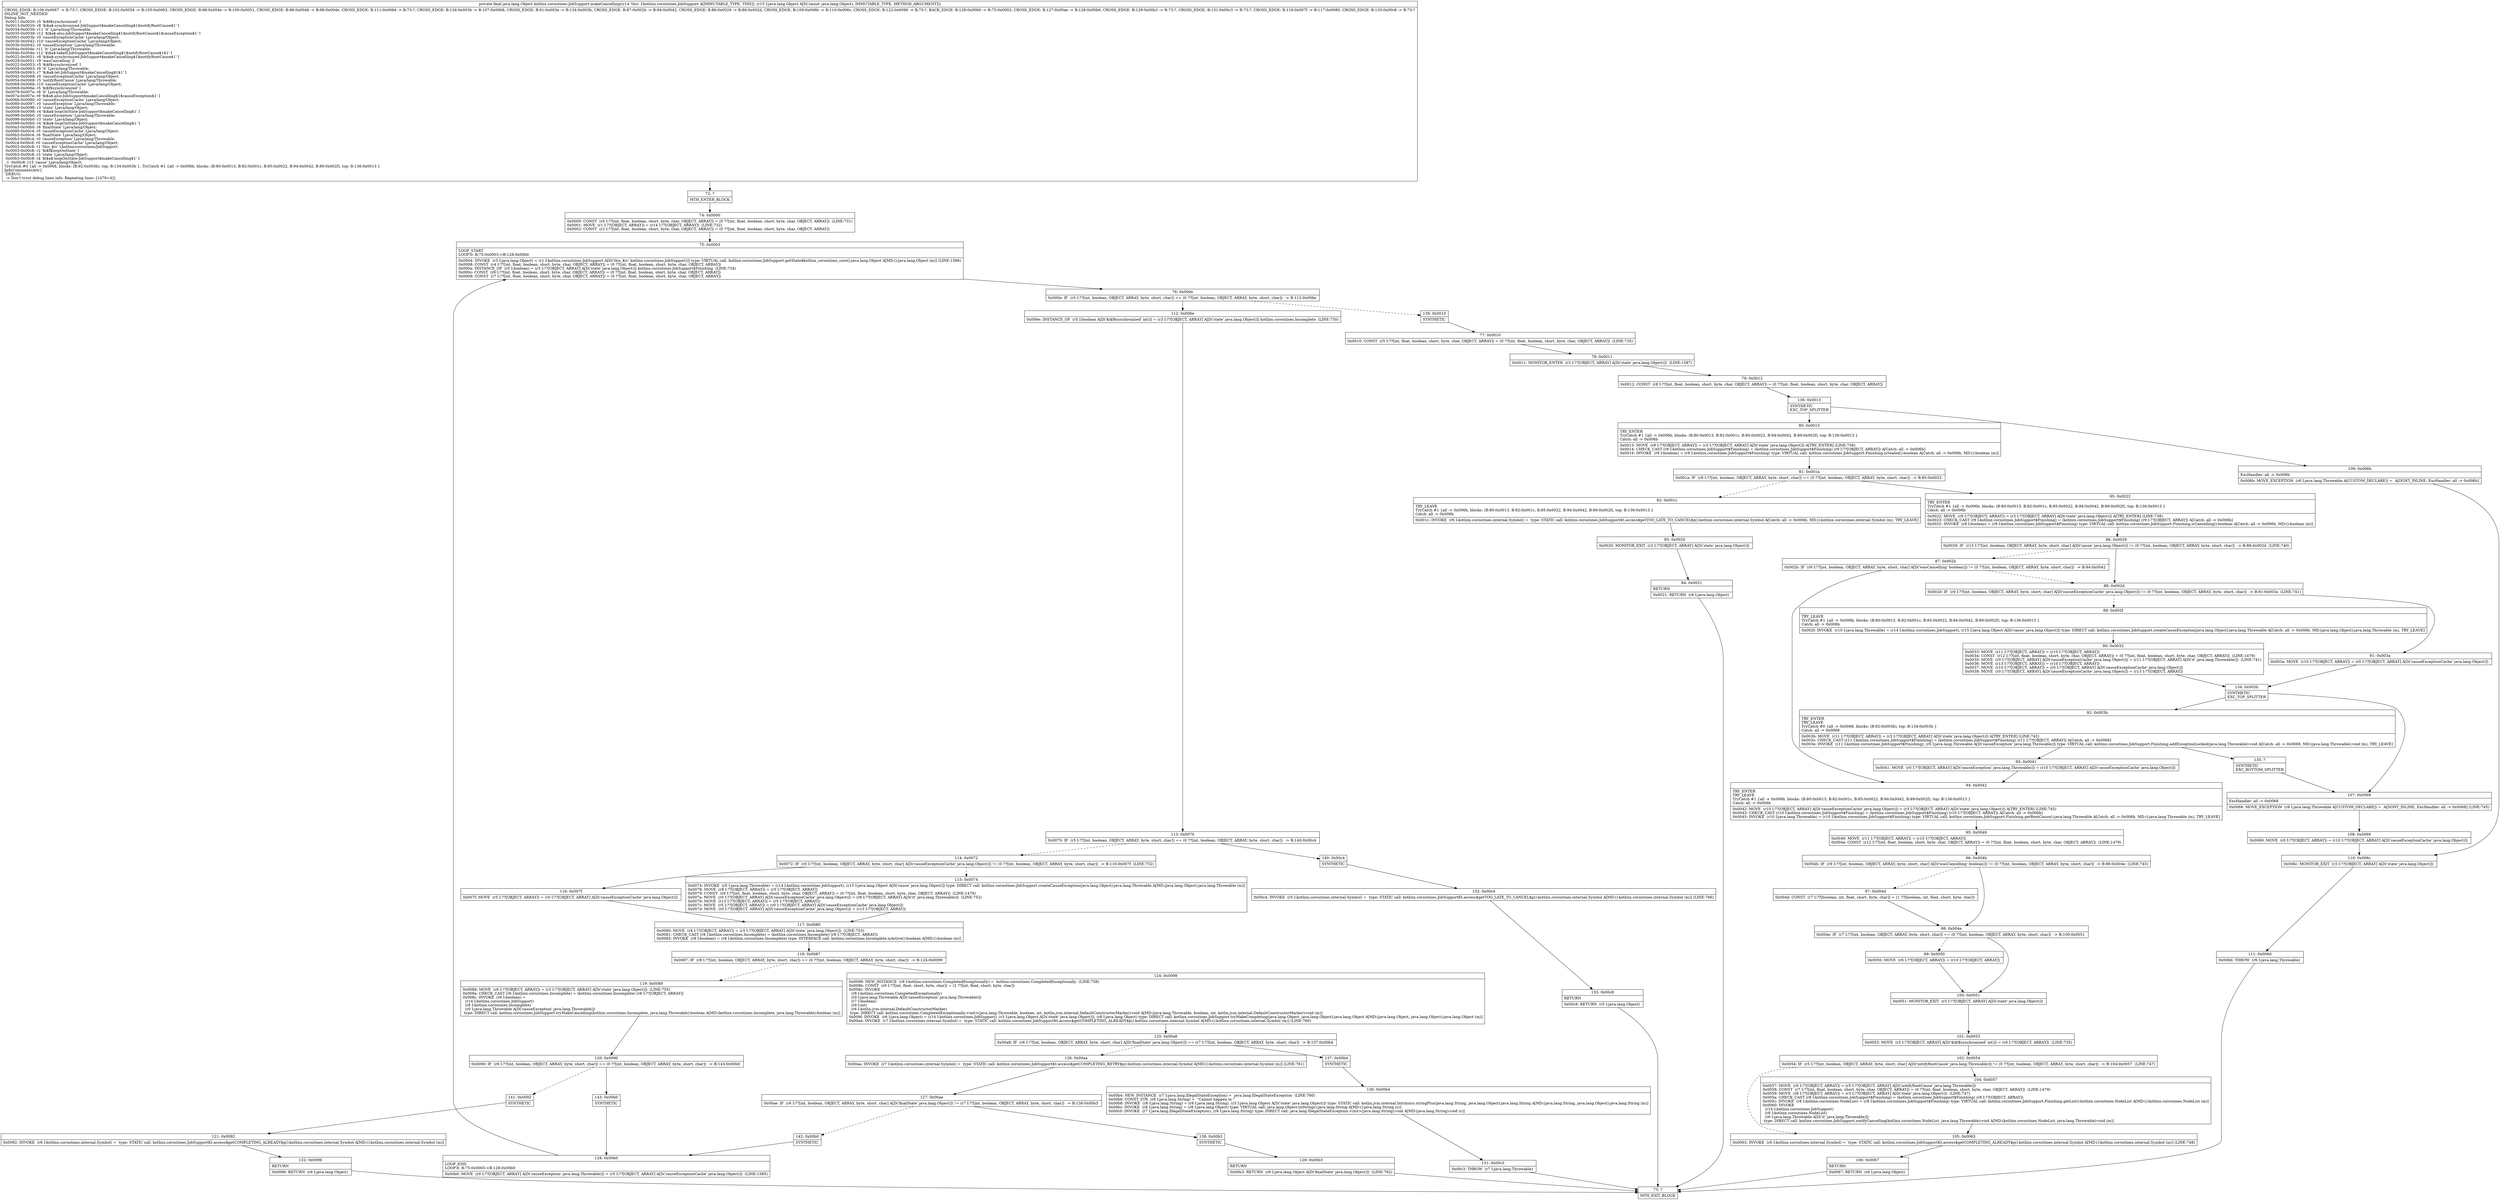 digraph "CFG forkotlinx.coroutines.JobSupport.makeCancelling(Ljava\/lang\/Object;)Ljava\/lang\/Object;" {
Node_72 [shape=record,label="{72\:\ ?|MTH_ENTER_BLOCK\l}"];
Node_74 [shape=record,label="{74\:\ 0x0000|0x0000: CONST  (r0 I:??[int, float, boolean, short, byte, char, OBJECT, ARRAY]) = (0 ??[int, float, boolean, short, byte, char, OBJECT, ARRAY])  (LINE:731)\l0x0001: MOVE  (r1 I:??[OBJECT, ARRAY]) = (r14 I:??[OBJECT, ARRAY])  (LINE:732)\l0x0002: CONST  (r2 I:??[int, float, boolean, short, byte, char, OBJECT, ARRAY]) = (0 ??[int, float, boolean, short, byte, char, OBJECT, ARRAY]) \l}"];
Node_75 [shape=record,label="{75\:\ 0x0003|LOOP_START\lLOOP:0: B:75:0x0003\-\>B:128:0x00b0\l|0x0004: INVOKE  (r3 I:java.lang.Object) = (r1 I:kotlinx.coroutines.JobSupport A[D('this_$iv' kotlinx.coroutines.JobSupport)]) type: VIRTUAL call: kotlinx.coroutines.JobSupport.getState$kotlinx_coroutines_core():java.lang.Object A[MD:():java.lang.Object (m)] (LINE:1586)\l0x0008: CONST  (r4 I:??[int, float, boolean, short, byte, char, OBJECT, ARRAY]) = (0 ??[int, float, boolean, short, byte, char, OBJECT, ARRAY]) \l0x000a: INSTANCE_OF  (r5 I:boolean) = (r3 I:??[OBJECT, ARRAY] A[D('state' java.lang.Object)]) kotlinx.coroutines.JobSupport$Finishing  (LINE:734)\l0x000c: CONST  (r6 I:??[int, float, boolean, short, byte, char, OBJECT, ARRAY]) = (0 ??[int, float, boolean, short, byte, char, OBJECT, ARRAY]) \l0x000d: CONST  (r7 I:??[int, float, boolean, short, byte, char, OBJECT, ARRAY]) = (0 ??[int, float, boolean, short, byte, char, OBJECT, ARRAY]) \l}"];
Node_76 [shape=record,label="{76\:\ 0x000e|0x000e: IF  (r5 I:??[int, boolean, OBJECT, ARRAY, byte, short, char]) == (0 ??[int, boolean, OBJECT, ARRAY, byte, short, char])  \-\> B:112:0x006e \l}"];
Node_112 [shape=record,label="{112\:\ 0x006e|0x006e: INSTANCE_OF  (r5 I:boolean A[D('$i$f$synchronized' int)]) = (r3 I:??[OBJECT, ARRAY] A[D('state' java.lang.Object)]) kotlinx.coroutines.Incomplete  (LINE:750)\l}"];
Node_113 [shape=record,label="{113\:\ 0x0070|0x0070: IF  (r5 I:??[int, boolean, OBJECT, ARRAY, byte, short, char]) == (0 ??[int, boolean, OBJECT, ARRAY, byte, short, char])  \-\> B:140:0x00c4 \l}"];
Node_114 [shape=record,label="{114\:\ 0x0072|0x0072: IF  (r0 I:??[int, boolean, OBJECT, ARRAY, byte, short, char] A[D('causeExceptionCache' java.lang.Object)]) != (0 ??[int, boolean, OBJECT, ARRAY, byte, short, char])  \-\> B:116:0x007f  (LINE:752)\l}"];
Node_115 [shape=record,label="{115\:\ 0x0074|0x0074: INVOKE  (r5 I:java.lang.Throwable) = (r14 I:kotlinx.coroutines.JobSupport), (r15 I:java.lang.Object A[D('cause' java.lang.Object)]) type: DIRECT call: kotlinx.coroutines.JobSupport.createCauseException(java.lang.Object):java.lang.Throwable A[MD:(java.lang.Object):java.lang.Throwable (m)]\l0x0078: MOVE  (r8 I:??[OBJECT, ARRAY]) = (r5 I:??[OBJECT, ARRAY]) \l0x0079: CONST  (r9 I:??[int, float, boolean, short, byte, char, OBJECT, ARRAY]) = (0 ??[int, float, boolean, short, byte, char, OBJECT, ARRAY])  (LINE:1479)\l0x007a: MOVE  (r0 I:??[OBJECT, ARRAY] A[D('causeExceptionCache' java.lang.Object)]) = (r8 I:??[OBJECT, ARRAY] A[D('it' java.lang.Throwable)])  (LINE:752)\l0x007b: MOVE  (r13 I:??[OBJECT, ARRAY]) = (r5 I:??[OBJECT, ARRAY]) \l0x007c: MOVE  (r5 I:??[OBJECT, ARRAY]) = (r0 I:??[OBJECT, ARRAY] A[D('causeExceptionCache' java.lang.Object)]) \l0x007d: MOVE  (r0 I:??[OBJECT, ARRAY] A[D('causeExceptionCache' java.lang.Object)]) = (r13 I:??[OBJECT, ARRAY]) \l}"];
Node_117 [shape=record,label="{117\:\ 0x0080|0x0080: MOVE  (r8 I:??[OBJECT, ARRAY]) = (r3 I:??[OBJECT, ARRAY] A[D('state' java.lang.Object)])  (LINE:753)\l0x0081: CHECK_CAST (r8 I:kotlinx.coroutines.Incomplete) = (kotlinx.coroutines.Incomplete) (r8 I:??[OBJECT, ARRAY]) \l0x0083: INVOKE  (r8 I:boolean) = (r8 I:kotlinx.coroutines.Incomplete) type: INTERFACE call: kotlinx.coroutines.Incomplete.isActive():boolean A[MD:():boolean (m)]\l}"];
Node_118 [shape=record,label="{118\:\ 0x0087|0x0087: IF  (r8 I:??[int, boolean, OBJECT, ARRAY, byte, short, char]) == (0 ??[int, boolean, OBJECT, ARRAY, byte, short, char])  \-\> B:124:0x0099 \l}"];
Node_119 [shape=record,label="{119\:\ 0x0089|0x0089: MOVE  (r6 I:??[OBJECT, ARRAY]) = (r3 I:??[OBJECT, ARRAY] A[D('state' java.lang.Object)])  (LINE:755)\l0x008a: CHECK_CAST (r6 I:kotlinx.coroutines.Incomplete) = (kotlinx.coroutines.Incomplete) (r6 I:??[OBJECT, ARRAY]) \l0x008c: INVOKE  (r6 I:boolean) = \l  (r14 I:kotlinx.coroutines.JobSupport)\l  (r6 I:kotlinx.coroutines.Incomplete)\l  (r0 I:java.lang.Throwable A[D('causeException' java.lang.Throwable)])\l type: DIRECT call: kotlinx.coroutines.JobSupport.tryMakeCancelling(kotlinx.coroutines.Incomplete, java.lang.Throwable):boolean A[MD:(kotlinx.coroutines.Incomplete, java.lang.Throwable):boolean (m)]\l}"];
Node_120 [shape=record,label="{120\:\ 0x0090|0x0090: IF  (r6 I:??[int, boolean, OBJECT, ARRAY, byte, short, char]) == (0 ??[int, boolean, OBJECT, ARRAY, byte, short, char])  \-\> B:143:0x00b0 \l}"];
Node_141 [shape=record,label="{141\:\ 0x0092|SYNTHETIC\l}"];
Node_121 [shape=record,label="{121\:\ 0x0092|0x0092: INVOKE  (r6 I:kotlinx.coroutines.internal.Symbol) =  type: STATIC call: kotlinx.coroutines.JobSupportKt.access$getCOMPLETING_ALREADY$p():kotlinx.coroutines.internal.Symbol A[MD:():kotlinx.coroutines.internal.Symbol (m)]\l}"];
Node_122 [shape=record,label="{122\:\ 0x0096|RETURN\l|0x0096: RETURN  (r6 I:java.lang.Object) \l}"];
Node_73 [shape=record,label="{73\:\ ?|MTH_EXIT_BLOCK\l}"];
Node_143 [shape=record,label="{143\:\ 0x00b0|SYNTHETIC\l}"];
Node_128 [shape=record,label="{128\:\ 0x00b0|LOOP_END\lLOOP:0: B:75:0x0003\-\>B:128:0x00b0\l|0x00b0: MOVE  (r0 I:??[OBJECT, ARRAY] A[D('causeException' java.lang.Throwable)]) = (r5 I:??[OBJECT, ARRAY] A[D('causeExceptionCache' java.lang.Object)])  (LINE:1585)\l}"];
Node_124 [shape=record,label="{124\:\ 0x0099|0x0099: NEW_INSTANCE  (r8 I:kotlinx.coroutines.CompletedExceptionally) =  kotlinx.coroutines.CompletedExceptionally  (LINE:758)\l0x009b: CONST  (r9 I:??[int, float, short, byte, char]) = (2 ??[int, float, short, byte, char]) \l0x009c: INVOKE  \l  (r8 I:kotlinx.coroutines.CompletedExceptionally)\l  (r0 I:java.lang.Throwable A[D('causeException' java.lang.Throwable)])\l  (r7 I:boolean)\l  (r9 I:int)\l  (r6 I:kotlin.jvm.internal.DefaultConstructorMarker)\l type: DIRECT call: kotlinx.coroutines.CompletedExceptionally.\<init\>(java.lang.Throwable, boolean, int, kotlin.jvm.internal.DefaultConstructorMarker):void A[MD:(java.lang.Throwable, boolean, int, kotlin.jvm.internal.DefaultConstructorMarker):void (m)]\l0x009f: INVOKE  (r6 I:java.lang.Object) = (r14 I:kotlinx.coroutines.JobSupport), (r3 I:java.lang.Object A[D('state' java.lang.Object)]), (r8 I:java.lang.Object) type: DIRECT call: kotlinx.coroutines.JobSupport.tryMakeCompleting(java.lang.Object, java.lang.Object):java.lang.Object A[MD:(java.lang.Object, java.lang.Object):java.lang.Object (m)]\l0x00a4: INVOKE  (r7 I:kotlinx.coroutines.internal.Symbol) =  type: STATIC call: kotlinx.coroutines.JobSupportKt.access$getCOMPLETING_ALREADY$p():kotlinx.coroutines.internal.Symbol A[MD:():kotlinx.coroutines.internal.Symbol (m)] (LINE:760)\l}"];
Node_125 [shape=record,label="{125\:\ 0x00a8|0x00a8: IF  (r6 I:??[int, boolean, OBJECT, ARRAY, byte, short, char] A[D('finalState' java.lang.Object)]) == (r7 I:??[int, boolean, OBJECT, ARRAY, byte, short, char])  \-\> B:137:0x00b4 \l}"];
Node_126 [shape=record,label="{126\:\ 0x00aa|0x00aa: INVOKE  (r7 I:kotlinx.coroutines.internal.Symbol) =  type: STATIC call: kotlinx.coroutines.JobSupportKt.access$getCOMPLETING_RETRY$p():kotlinx.coroutines.internal.Symbol A[MD:():kotlinx.coroutines.internal.Symbol (m)] (LINE:761)\l}"];
Node_127 [shape=record,label="{127\:\ 0x00ae|0x00ae: IF  (r6 I:??[int, boolean, OBJECT, ARRAY, byte, short, char] A[D('finalState' java.lang.Object)]) != (r7 I:??[int, boolean, OBJECT, ARRAY, byte, short, char])  \-\> B:138:0x00b3 \l}"];
Node_138 [shape=record,label="{138\:\ 0x00b3|SYNTHETIC\l}"];
Node_129 [shape=record,label="{129\:\ 0x00b3|RETURN\l|0x00b3: RETURN  (r6 I:java.lang.Object A[D('finalState' java.lang.Object)])  (LINE:762)\l}"];
Node_142 [shape=record,label="{142\:\ 0x00b0|SYNTHETIC\l}"];
Node_137 [shape=record,label="{137\:\ 0x00b4|SYNTHETIC\l}"];
Node_130 [shape=record,label="{130\:\ 0x00b4|0x00b4: NEW_INSTANCE  (r7 I:java.lang.IllegalStateException) =  java.lang.IllegalStateException  (LINE:760)\l0x00b6: CONST_STR  (r8 I:java.lang.String) =  \"Cannot happen in \" \l0x00b8: INVOKE  (r8 I:java.lang.String) = (r8 I:java.lang.String), (r3 I:java.lang.Object A[D('state' java.lang.Object)]) type: STATIC call: kotlin.jvm.internal.Intrinsics.stringPlus(java.lang.String, java.lang.Object):java.lang.String A[MD:(java.lang.String, java.lang.Object):java.lang.String (m)]\l0x00bc: INVOKE  (r8 I:java.lang.String) = (r8 I:java.lang.Object) type: VIRTUAL call: java.lang.Object.toString():java.lang.String A[MD:():java.lang.String (c)]\l0x00c0: INVOKE  (r7 I:java.lang.IllegalStateException), (r8 I:java.lang.String) type: DIRECT call: java.lang.IllegalStateException.\<init\>(java.lang.String):void A[MD:(java.lang.String):void (c)]\l}"];
Node_131 [shape=record,label="{131\:\ 0x00c3|0x00c3: THROW  (r7 I:java.lang.Throwable) \l}"];
Node_116 [shape=record,label="{116\:\ 0x007f|0x007f: MOVE  (r5 I:??[OBJECT, ARRAY]) = (r0 I:??[OBJECT, ARRAY] A[D('causeExceptionCache' java.lang.Object)]) \l}"];
Node_140 [shape=record,label="{140\:\ 0x00c4|SYNTHETIC\l}"];
Node_132 [shape=record,label="{132\:\ 0x00c4|0x00c4: INVOKE  (r5 I:kotlinx.coroutines.internal.Symbol) =  type: STATIC call: kotlinx.coroutines.JobSupportKt.access$getTOO_LATE_TO_CANCEL$p():kotlinx.coroutines.internal.Symbol A[MD:():kotlinx.coroutines.internal.Symbol (m)] (LINE:766)\l}"];
Node_133 [shape=record,label="{133\:\ 0x00c8|RETURN\l|0x00c8: RETURN  (r5 I:java.lang.Object) \l}"];
Node_139 [shape=record,label="{139\:\ 0x0010|SYNTHETIC\l}"];
Node_77 [shape=record,label="{77\:\ 0x0010|0x0010: CONST  (r5 I:??[int, float, boolean, short, byte, char, OBJECT, ARRAY]) = (0 ??[int, float, boolean, short, byte, char, OBJECT, ARRAY])  (LINE:735)\l}"];
Node_78 [shape=record,label="{78\:\ 0x0011|0x0011: MONITOR_ENTER  (r3 I:??[OBJECT, ARRAY] A[D('state' java.lang.Object)])  (LINE:1587)\l}"];
Node_79 [shape=record,label="{79\:\ 0x0012|0x0012: CONST  (r8 I:??[int, float, boolean, short, byte, char, OBJECT, ARRAY]) = (0 ??[int, float, boolean, short, byte, char, OBJECT, ARRAY]) \l}"];
Node_136 [shape=record,label="{136\:\ 0x0013|SYNTHETIC\lEXC_TOP_SPLITTER\l}"];
Node_80 [shape=record,label="{80\:\ 0x0013|TRY_ENTER\lTryCatch #1 \{all \-\> 0x006b, blocks: (B:80:0x0013, B:82:0x001c, B:85:0x0022, B:94:0x0042, B:89:0x002f), top: B:136:0x0013 \}\lCatch: all \-\> 0x006b\l|0x0013: MOVE  (r9 I:??[OBJECT, ARRAY]) = (r3 I:??[OBJECT, ARRAY] A[D('state' java.lang.Object)]) A[TRY_ENTER] (LINE:736)\l0x0014: CHECK_CAST (r9 I:kotlinx.coroutines.JobSupport$Finishing) = (kotlinx.coroutines.JobSupport$Finishing) (r9 I:??[OBJECT, ARRAY]) A[Catch: all \-\> 0x006b]\l0x0016: INVOKE  (r9 I:boolean) = (r9 I:kotlinx.coroutines.JobSupport$Finishing) type: VIRTUAL call: kotlinx.coroutines.JobSupport.Finishing.isSealed():boolean A[Catch: all \-\> 0x006b, MD:():boolean (m)]\l}"];
Node_81 [shape=record,label="{81\:\ 0x001a|0x001a: IF  (r9 I:??[int, boolean, OBJECT, ARRAY, byte, short, char]) == (0 ??[int, boolean, OBJECT, ARRAY, byte, short, char])  \-\> B:85:0x0022 \l}"];
Node_82 [shape=record,label="{82\:\ 0x001c|TRY_LEAVE\lTryCatch #1 \{all \-\> 0x006b, blocks: (B:80:0x0013, B:82:0x001c, B:85:0x0022, B:94:0x0042, B:89:0x002f), top: B:136:0x0013 \}\lCatch: all \-\> 0x006b\l|0x001c: INVOKE  (r6 I:kotlinx.coroutines.internal.Symbol) =  type: STATIC call: kotlinx.coroutines.JobSupportKt.access$getTOO_LATE_TO_CANCEL$p():kotlinx.coroutines.internal.Symbol A[Catch: all \-\> 0x006b, MD:():kotlinx.coroutines.internal.Symbol (m), TRY_LEAVE]\l}"];
Node_83 [shape=record,label="{83\:\ 0x0020|0x0020: MONITOR_EXIT  (r3 I:??[OBJECT, ARRAY] A[D('state' java.lang.Object)]) \l}"];
Node_84 [shape=record,label="{84\:\ 0x0021|RETURN\l|0x0021: RETURN  (r6 I:java.lang.Object) \l}"];
Node_85 [shape=record,label="{85\:\ 0x0022|TRY_ENTER\lTryCatch #1 \{all \-\> 0x006b, blocks: (B:80:0x0013, B:82:0x001c, B:85:0x0022, B:94:0x0042, B:89:0x002f), top: B:136:0x0013 \}\lCatch: all \-\> 0x006b\l|0x0022: MOVE  (r9 I:??[OBJECT, ARRAY]) = (r3 I:??[OBJECT, ARRAY] A[D('state' java.lang.Object)]) A[TRY_ENTER] (LINE:738)\l0x0023: CHECK_CAST (r9 I:kotlinx.coroutines.JobSupport$Finishing) = (kotlinx.coroutines.JobSupport$Finishing) (r9 I:??[OBJECT, ARRAY]) A[Catch: all \-\> 0x006b]\l0x0025: INVOKE  (r9 I:boolean) = (r9 I:kotlinx.coroutines.JobSupport$Finishing) type: VIRTUAL call: kotlinx.coroutines.JobSupport.Finishing.isCancelling():boolean A[Catch: all \-\> 0x006b, MD:():boolean (m)]\l}"];
Node_86 [shape=record,label="{86\:\ 0x0029|0x0029: IF  (r15 I:??[int, boolean, OBJECT, ARRAY, byte, short, char] A[D('cause' java.lang.Object)]) != (0 ??[int, boolean, OBJECT, ARRAY, byte, short, char])  \-\> B:88:0x002d  (LINE:740)\l}"];
Node_87 [shape=record,label="{87\:\ 0x002b|0x002b: IF  (r9 I:??[int, boolean, OBJECT, ARRAY, byte, short, char] A[D('wasCancelling' boolean)]) != (0 ??[int, boolean, OBJECT, ARRAY, byte, short, char])  \-\> B:94:0x0042 \l}"];
Node_94 [shape=record,label="{94\:\ 0x0042|TRY_ENTER\lTRY_LEAVE\lTryCatch #1 \{all \-\> 0x006b, blocks: (B:80:0x0013, B:82:0x001c, B:85:0x0022, B:94:0x0042, B:89:0x002f), top: B:136:0x0013 \}\lCatch: all \-\> 0x006b\l|0x0042: MOVE  (r10 I:??[OBJECT, ARRAY] A[D('causeExceptionCache' java.lang.Object)]) = (r3 I:??[OBJECT, ARRAY] A[D('state' java.lang.Object)]) A[TRY_ENTER] (LINE:745)\l0x0043: CHECK_CAST (r10 I:kotlinx.coroutines.JobSupport$Finishing) = (kotlinx.coroutines.JobSupport$Finishing) (r10 I:??[OBJECT, ARRAY]) A[Catch: all \-\> 0x006b]\l0x0045: INVOKE  (r10 I:java.lang.Throwable) = (r10 I:kotlinx.coroutines.JobSupport$Finishing) type: VIRTUAL call: kotlinx.coroutines.JobSupport.Finishing.getRootCause():java.lang.Throwable A[Catch: all \-\> 0x006b, MD:():java.lang.Throwable (m), TRY_LEAVE]\l}"];
Node_95 [shape=record,label="{95\:\ 0x0049|0x0049: MOVE  (r11 I:??[OBJECT, ARRAY]) = (r10 I:??[OBJECT, ARRAY]) \l0x004a: CONST  (r12 I:??[int, float, boolean, short, byte, char, OBJECT, ARRAY]) = (0 ??[int, float, boolean, short, byte, char, OBJECT, ARRAY])  (LINE:1479)\l}"];
Node_96 [shape=record,label="{96\:\ 0x004b|0x004b: IF  (r9 I:??[int, boolean, OBJECT, ARRAY, byte, short, char] A[D('wasCancelling' boolean)]) != (0 ??[int, boolean, OBJECT, ARRAY, byte, short, char])  \-\> B:98:0x004e  (LINE:745)\l}"];
Node_97 [shape=record,label="{97\:\ 0x004d|0x004d: CONST  (r7 I:??[boolean, int, float, short, byte, char]) = (1 ??[boolean, int, float, short, byte, char]) \l}"];
Node_98 [shape=record,label="{98\:\ 0x004e|0x004e: IF  (r7 I:??[int, boolean, OBJECT, ARRAY, byte, short, char]) == (0 ??[int, boolean, OBJECT, ARRAY, byte, short, char])  \-\> B:100:0x0051 \l}"];
Node_99 [shape=record,label="{99\:\ 0x0050|0x0050: MOVE  (r6 I:??[OBJECT, ARRAY]) = (r10 I:??[OBJECT, ARRAY]) \l}"];
Node_100 [shape=record,label="{100\:\ 0x0051|0x0051: MONITOR_EXIT  (r3 I:??[OBJECT, ARRAY] A[D('state' java.lang.Object)]) \l}"];
Node_101 [shape=record,label="{101\:\ 0x0053|0x0053: MOVE  (r5 I:??[OBJECT, ARRAY] A[D('$i$f$synchronized' int)]) = (r6 I:??[OBJECT, ARRAY])  (LINE:735)\l}"];
Node_102 [shape=record,label="{102\:\ 0x0054|0x0054: IF  (r5 I:??[int, boolean, OBJECT, ARRAY, byte, short, char] A[D('notifyRootCause' java.lang.Throwable)]) != (0 ??[int, boolean, OBJECT, ARRAY, byte, short, char])  \-\> B:104:0x0057  (LINE:747)\l}"];
Node_104 [shape=record,label="{104\:\ 0x0057|0x0057: MOVE  (r6 I:??[OBJECT, ARRAY]) = (r5 I:??[OBJECT, ARRAY] A[D('notifyRootCause' java.lang.Throwable)]) \l0x0058: CONST  (r7 I:??[int, float, boolean, short, byte, char, OBJECT, ARRAY]) = (0 ??[int, float, boolean, short, byte, char, OBJECT, ARRAY])  (LINE:1479)\l0x0059: MOVE  (r8 I:??[OBJECT, ARRAY]) = (r3 I:??[OBJECT, ARRAY] A[D('state' java.lang.Object)])  (LINE:747)\l0x005a: CHECK_CAST (r8 I:kotlinx.coroutines.JobSupport$Finishing) = (kotlinx.coroutines.JobSupport$Finishing) (r8 I:??[OBJECT, ARRAY]) \l0x005c: INVOKE  (r8 I:kotlinx.coroutines.NodeList) = (r8 I:kotlinx.coroutines.JobSupport$Finishing) type: VIRTUAL call: kotlinx.coroutines.JobSupport.Finishing.getList():kotlinx.coroutines.NodeList A[MD:():kotlinx.coroutines.NodeList (m)]\l0x0060: INVOKE  \l  (r14 I:kotlinx.coroutines.JobSupport)\l  (r8 I:kotlinx.coroutines.NodeList)\l  (r6 I:java.lang.Throwable A[D('it' java.lang.Throwable)])\l type: DIRECT call: kotlinx.coroutines.JobSupport.notifyCancelling(kotlinx.coroutines.NodeList, java.lang.Throwable):void A[MD:(kotlinx.coroutines.NodeList, java.lang.Throwable):void (m)]\l}"];
Node_105 [shape=record,label="{105\:\ 0x0063|0x0063: INVOKE  (r6 I:kotlinx.coroutines.internal.Symbol) =  type: STATIC call: kotlinx.coroutines.JobSupportKt.access$getCOMPLETING_ALREADY$p():kotlinx.coroutines.internal.Symbol A[MD:():kotlinx.coroutines.internal.Symbol (m)] (LINE:748)\l}"];
Node_106 [shape=record,label="{106\:\ 0x0067|RETURN\l|0x0067: RETURN  (r6 I:java.lang.Object) \l}"];
Node_88 [shape=record,label="{88\:\ 0x002d|0x002d: IF  (r0 I:??[int, boolean, OBJECT, ARRAY, byte, short, char] A[D('causeExceptionCache' java.lang.Object)]) != (0 ??[int, boolean, OBJECT, ARRAY, byte, short, char])  \-\> B:91:0x003a  (LINE:741)\l}"];
Node_89 [shape=record,label="{89\:\ 0x002f|TRY_LEAVE\lTryCatch #1 \{all \-\> 0x006b, blocks: (B:80:0x0013, B:82:0x001c, B:85:0x0022, B:94:0x0042, B:89:0x002f), top: B:136:0x0013 \}\lCatch: all \-\> 0x006b\l|0x002f: INVOKE  (r10 I:java.lang.Throwable) = (r14 I:kotlinx.coroutines.JobSupport), (r15 I:java.lang.Object A[D('cause' java.lang.Object)]) type: DIRECT call: kotlinx.coroutines.JobSupport.createCauseException(java.lang.Object):java.lang.Throwable A[Catch: all \-\> 0x006b, MD:(java.lang.Object):java.lang.Throwable (m), TRY_LEAVE]\l}"];
Node_90 [shape=record,label="{90\:\ 0x0033|0x0033: MOVE  (r11 I:??[OBJECT, ARRAY]) = (r10 I:??[OBJECT, ARRAY]) \l0x0034: CONST  (r12 I:??[int, float, boolean, short, byte, char, OBJECT, ARRAY]) = (0 ??[int, float, boolean, short, byte, char, OBJECT, ARRAY])  (LINE:1479)\l0x0035: MOVE  (r0 I:??[OBJECT, ARRAY] A[D('causeExceptionCache' java.lang.Object)]) = (r11 I:??[OBJECT, ARRAY] A[D('it' java.lang.Throwable)])  (LINE:741)\l0x0036: MOVE  (r13 I:??[OBJECT, ARRAY]) = (r10 I:??[OBJECT, ARRAY]) \l0x0037: MOVE  (r10 I:??[OBJECT, ARRAY]) = (r0 I:??[OBJECT, ARRAY] A[D('causeExceptionCache' java.lang.Object)]) \l0x0038: MOVE  (r0 I:??[OBJECT, ARRAY] A[D('causeExceptionCache' java.lang.Object)]) = (r13 I:??[OBJECT, ARRAY]) \l}"];
Node_134 [shape=record,label="{134\:\ 0x003b|SYNTHETIC\lEXC_TOP_SPLITTER\l}"];
Node_92 [shape=record,label="{92\:\ 0x003b|TRY_ENTER\lTRY_LEAVE\lTryCatch #0 \{all \-\> 0x0068, blocks: (B:92:0x003b), top: B:134:0x003b \}\lCatch: all \-\> 0x0068\l|0x003b: MOVE  (r11 I:??[OBJECT, ARRAY]) = (r3 I:??[OBJECT, ARRAY] A[D('state' java.lang.Object)]) A[TRY_ENTER] (LINE:742)\l0x003c: CHECK_CAST (r11 I:kotlinx.coroutines.JobSupport$Finishing) = (kotlinx.coroutines.JobSupport$Finishing) (r11 I:??[OBJECT, ARRAY]) A[Catch: all \-\> 0x0068]\l0x003e: INVOKE  (r11 I:kotlinx.coroutines.JobSupport$Finishing), (r0 I:java.lang.Throwable A[D('causeException' java.lang.Throwable)]) type: VIRTUAL call: kotlinx.coroutines.JobSupport.Finishing.addExceptionLocked(java.lang.Throwable):void A[Catch: all \-\> 0x0068, MD:(java.lang.Throwable):void (m), TRY_LEAVE]\l}"];
Node_93 [shape=record,label="{93\:\ 0x0041|0x0041: MOVE  (r0 I:??[OBJECT, ARRAY] A[D('causeException' java.lang.Throwable)]) = (r10 I:??[OBJECT, ARRAY] A[D('causeExceptionCache' java.lang.Object)]) \l}"];
Node_135 [shape=record,label="{135\:\ ?|SYNTHETIC\lEXC_BOTTOM_SPLITTER\l}"];
Node_107 [shape=record,label="{107\:\ 0x0068|ExcHandler: all \-\> 0x0068\l|0x0068: MOVE_EXCEPTION  (r6 I:java.lang.Throwable A[CUSTOM_DECLARE]) =  A[DONT_INLINE, ExcHandler: all \-\> 0x0068] (LINE:745)\l}"];
Node_108 [shape=record,label="{108\:\ 0x0069|0x0069: MOVE  (r0 I:??[OBJECT, ARRAY]) = (r10 I:??[OBJECT, ARRAY] A[D('causeExceptionCache' java.lang.Object)]) \l}"];
Node_110 [shape=record,label="{110\:\ 0x006c|0x006c: MONITOR_EXIT  (r3 I:??[OBJECT, ARRAY] A[D('state' java.lang.Object)]) \l}"];
Node_111 [shape=record,label="{111\:\ 0x006d|0x006d: THROW  (r6 I:java.lang.Throwable) \l}"];
Node_91 [shape=record,label="{91\:\ 0x003a|0x003a: MOVE  (r10 I:??[OBJECT, ARRAY]) = (r0 I:??[OBJECT, ARRAY] A[D('causeExceptionCache' java.lang.Object)]) \l}"];
Node_109 [shape=record,label="{109\:\ 0x006b|ExcHandler: all \-\> 0x006b\l|0x006b: MOVE_EXCEPTION  (r6 I:java.lang.Throwable A[CUSTOM_DECLARE]) =  A[DONT_INLINE, ExcHandler: all \-\> 0x006b]\l}"];
MethodNode[shape=record,label="{private final java.lang.Object kotlinx.coroutines.JobSupport.makeCancelling((r14 'this' I:kotlinx.coroutines.JobSupport A[IMMUTABLE_TYPE, THIS]), (r15 I:java.lang.Object A[D('cause' java.lang.Object), IMMUTABLE_TYPE, METHOD_ARGUMENT]))  | CROSS_EDGE: B:106:0x0067 \-\> B:73:?, CROSS_EDGE: B:102:0x0054 \-\> B:105:0x0063, CROSS_EDGE: B:98:0x004e \-\> B:100:0x0051, CROSS_EDGE: B:96:0x004b \-\> B:98:0x004e, CROSS_EDGE: B:111:0x006d \-\> B:73:?, CROSS_EDGE: B:134:0x003b \-\> B:107:0x0068, CROSS_EDGE: B:91:0x003a \-\> B:134:0x003b, CROSS_EDGE: B:87:0x002b \-\> B:94:0x0042, CROSS_EDGE: B:86:0x0029 \-\> B:88:0x002d, CROSS_EDGE: B:109:0x006b \-\> B:110:0x006c, CROSS_EDGE: B:122:0x0096 \-\> B:73:?, BACK_EDGE: B:128:0x00b0 \-\> B:75:0x0003, CROSS_EDGE: B:127:0x00ae \-\> B:128:0x00b0, CROSS_EDGE: B:129:0x00b3 \-\> B:73:?, CROSS_EDGE: B:131:0x00c3 \-\> B:73:?, CROSS_EDGE: B:116:0x007f \-\> B:117:0x0080, CROSS_EDGE: B:133:0x00c8 \-\> B:73:?\lINLINE_NOT_NEEDED\lDebug Info:\l  0x0011\-0x0020: r5 '$i$f$synchronized' I\l  0x0013\-0x0020: r8 '$i$a$\-synchronized\-JobSupport$makeCancelling$1$notifyRootCause$1' I\l  0x0034\-0x0039: r11 'it' Ljava\/lang\/Throwable;\l  0x0035\-0x0039: r12 '$i$a$\-also\-JobSupport$makeCancelling$1$notifyRootCause$1$causeException$1' I\l  0x0001\-0x003b: r0 'causeExceptionCache' Ljava\/lang\/Object;\l  0x003b\-0x0042: r10 'causeExceptionCache' Ljava\/lang\/Object;\l  0x003b\-0x0042: r0 'causeException' Ljava\/lang\/Throwable;\l  0x004a\-0x004e: r11 'it' Ljava\/lang\/Throwable;\l  0x004b\-0x004e: r12 '$i$a$\-takeIf\-JobSupport$makeCancelling$1$notifyRootCause$1$1' I\l  0x0022\-0x0051: r8 '$i$a$\-synchronized\-JobSupport$makeCancelling$1$notifyRootCause$1' I\l  0x0029\-0x0051: r9 'wasCancelling' Z\l  0x0022\-0x0053: r5 '$i$f$synchronized' I\l  0x0058\-0x0063: r6 'it' Ljava\/lang\/Throwable;\l  0x0059\-0x0063: r7 '$i$a$\-let\-JobSupport$makeCancelling$1$1' I\l  0x0042\-0x0068: r0 'causeExceptionCache' Ljava\/lang\/Object;\l  0x0054\-0x0068: r5 'notifyRootCause' Ljava\/lang\/Throwable;\l  0x0068\-0x006b: r10 'causeExceptionCache' Ljava\/lang\/Object;\l  0x0068\-0x006e: r5 '$i$f$synchronized' I\l  0x0079\-0x007e: r8 'it' Ljava\/lang\/Throwable;\l  0x007a\-0x007e: r9 '$i$a$\-also\-JobSupport$makeCancelling$1$causeException$1' I\l  0x006b\-0x0080: r0 'causeExceptionCache' Ljava\/lang\/Object;\l  0x0080\-0x0097: r0 'causeException' Ljava\/lang\/Throwable;\l  0x0008\-0x0098: r3 'state' Ljava\/lang\/Object;\l  0x0009\-0x0098: r4 '$i$a$\-loopOnState\-JobSupport$makeCancelling$1' I\l  0x0099\-0x00b0: r0 'causeException' Ljava\/lang\/Throwable;\l  0x0099\-0x00b0: r3 'state' Ljava\/lang\/Object;\l  0x0099\-0x00b0: r4 '$i$a$\-loopOnState\-JobSupport$makeCancelling$1' I\l  0x00a3\-0x00b0: r6 'finalState' Ljava\/lang\/Object;\l  0x0080\-0x00c4: r5 'causeExceptionCache' Ljava\/lang\/Object;\l  0x00b3\-0x00c4: r6 'finalState' Ljava\/lang\/Object;\l  0x00b3\-0x00c4: r0 'causeException' Ljava\/lang\/Throwable;\l  0x00c4\-0x00c8: r0 'causeExceptionCache' Ljava\/lang\/Object;\l  0x0002\-0x00c8: r1 'this_$iv' Lkotlinx\/coroutines\/JobSupport;\l  0x0003\-0x00c8: r2 '$i$f$loopOnState' I\l  0x00b3\-0x00c8: r3 'state' Ljava\/lang\/Object;\l  0x00b3\-0x00c8: r4 '$i$a$\-loopOnState\-JobSupport$makeCancelling$1' I\l  \-1 \-0x00c8: r15 'cause' Ljava\/lang\/Object;\lTryCatch #0 \{all \-\> 0x0068, blocks: (B:92:0x003b), top: B:134:0x003b \}, TryCatch #1 \{all \-\> 0x006b, blocks: (B:80:0x0013, B:82:0x001c, B:85:0x0022, B:94:0x0042, B:89:0x002f), top: B:136:0x0013 \}\lJadxCommentsAttr\{\l DEBUG: \l \-\> Don't trust debug lines info. Repeating lines: [1479=4]\}\l}"];
MethodNode -> Node_72;Node_72 -> Node_74;
Node_74 -> Node_75;
Node_75 -> Node_76;
Node_76 -> Node_112;
Node_76 -> Node_139[style=dashed];
Node_112 -> Node_113;
Node_113 -> Node_114[style=dashed];
Node_113 -> Node_140;
Node_114 -> Node_115[style=dashed];
Node_114 -> Node_116;
Node_115 -> Node_117;
Node_117 -> Node_118;
Node_118 -> Node_119[style=dashed];
Node_118 -> Node_124;
Node_119 -> Node_120;
Node_120 -> Node_141[style=dashed];
Node_120 -> Node_143;
Node_141 -> Node_121;
Node_121 -> Node_122;
Node_122 -> Node_73;
Node_143 -> Node_128;
Node_128 -> Node_75;
Node_124 -> Node_125;
Node_125 -> Node_126[style=dashed];
Node_125 -> Node_137;
Node_126 -> Node_127;
Node_127 -> Node_138;
Node_127 -> Node_142[style=dashed];
Node_138 -> Node_129;
Node_129 -> Node_73;
Node_142 -> Node_128;
Node_137 -> Node_130;
Node_130 -> Node_131;
Node_131 -> Node_73;
Node_116 -> Node_117;
Node_140 -> Node_132;
Node_132 -> Node_133;
Node_133 -> Node_73;
Node_139 -> Node_77;
Node_77 -> Node_78;
Node_78 -> Node_79;
Node_79 -> Node_136;
Node_136 -> Node_80;
Node_136 -> Node_109;
Node_80 -> Node_81;
Node_81 -> Node_82[style=dashed];
Node_81 -> Node_85;
Node_82 -> Node_83;
Node_83 -> Node_84;
Node_84 -> Node_73;
Node_85 -> Node_86;
Node_86 -> Node_87[style=dashed];
Node_86 -> Node_88;
Node_87 -> Node_88[style=dashed];
Node_87 -> Node_94;
Node_94 -> Node_95;
Node_95 -> Node_96;
Node_96 -> Node_97[style=dashed];
Node_96 -> Node_98;
Node_97 -> Node_98;
Node_98 -> Node_99[style=dashed];
Node_98 -> Node_100;
Node_99 -> Node_100;
Node_100 -> Node_101;
Node_101 -> Node_102;
Node_102 -> Node_104;
Node_102 -> Node_105[style=dashed];
Node_104 -> Node_105;
Node_105 -> Node_106;
Node_106 -> Node_73;
Node_88 -> Node_89[style=dashed];
Node_88 -> Node_91;
Node_89 -> Node_90;
Node_90 -> Node_134;
Node_134 -> Node_92;
Node_134 -> Node_107;
Node_92 -> Node_93;
Node_92 -> Node_135;
Node_93 -> Node_94;
Node_135 -> Node_107;
Node_107 -> Node_108;
Node_108 -> Node_110;
Node_110 -> Node_111;
Node_111 -> Node_73;
Node_91 -> Node_134;
Node_109 -> Node_110;
}

